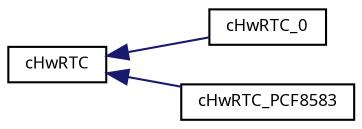 digraph "Graphical Class Hierarchy"
{
  edge [fontname="Sans",fontsize="8",labelfontname="Sans",labelfontsize="8"];
  node [fontname="Sans",fontsize="8",shape=record];
  rankdir="LR";
  Node1 [label="cHwRTC",height=0.2,width=0.4,color="black", fillcolor="white", style="filled",URL="$classc_hw_r_t_c.html",tooltip="Abstract class supporting a real time clock. "];
  Node1 -> Node2 [dir="back",color="midnightblue",fontsize="8",style="solid",fontname="Sans"];
  Node2 [label="cHwRTC_0",height=0.2,width=0.4,color="black", fillcolor="white", style="filled",URL="$classc_hw_r_t_c__0.html",tooltip="Implementation of the real time clock (RTC) "];
  Node1 -> Node3 [dir="back",color="midnightblue",fontsize="8",style="solid",fontname="Sans"];
  Node3 [label="cHwRTC_PCF8583",height=0.2,width=0.4,color="black", fillcolor="white", style="filled",URL="$classc_hw_r_t_c___p_c_f8583.html",tooltip="Implementation of the real time clock (RTC) PCF8583. "];
}
